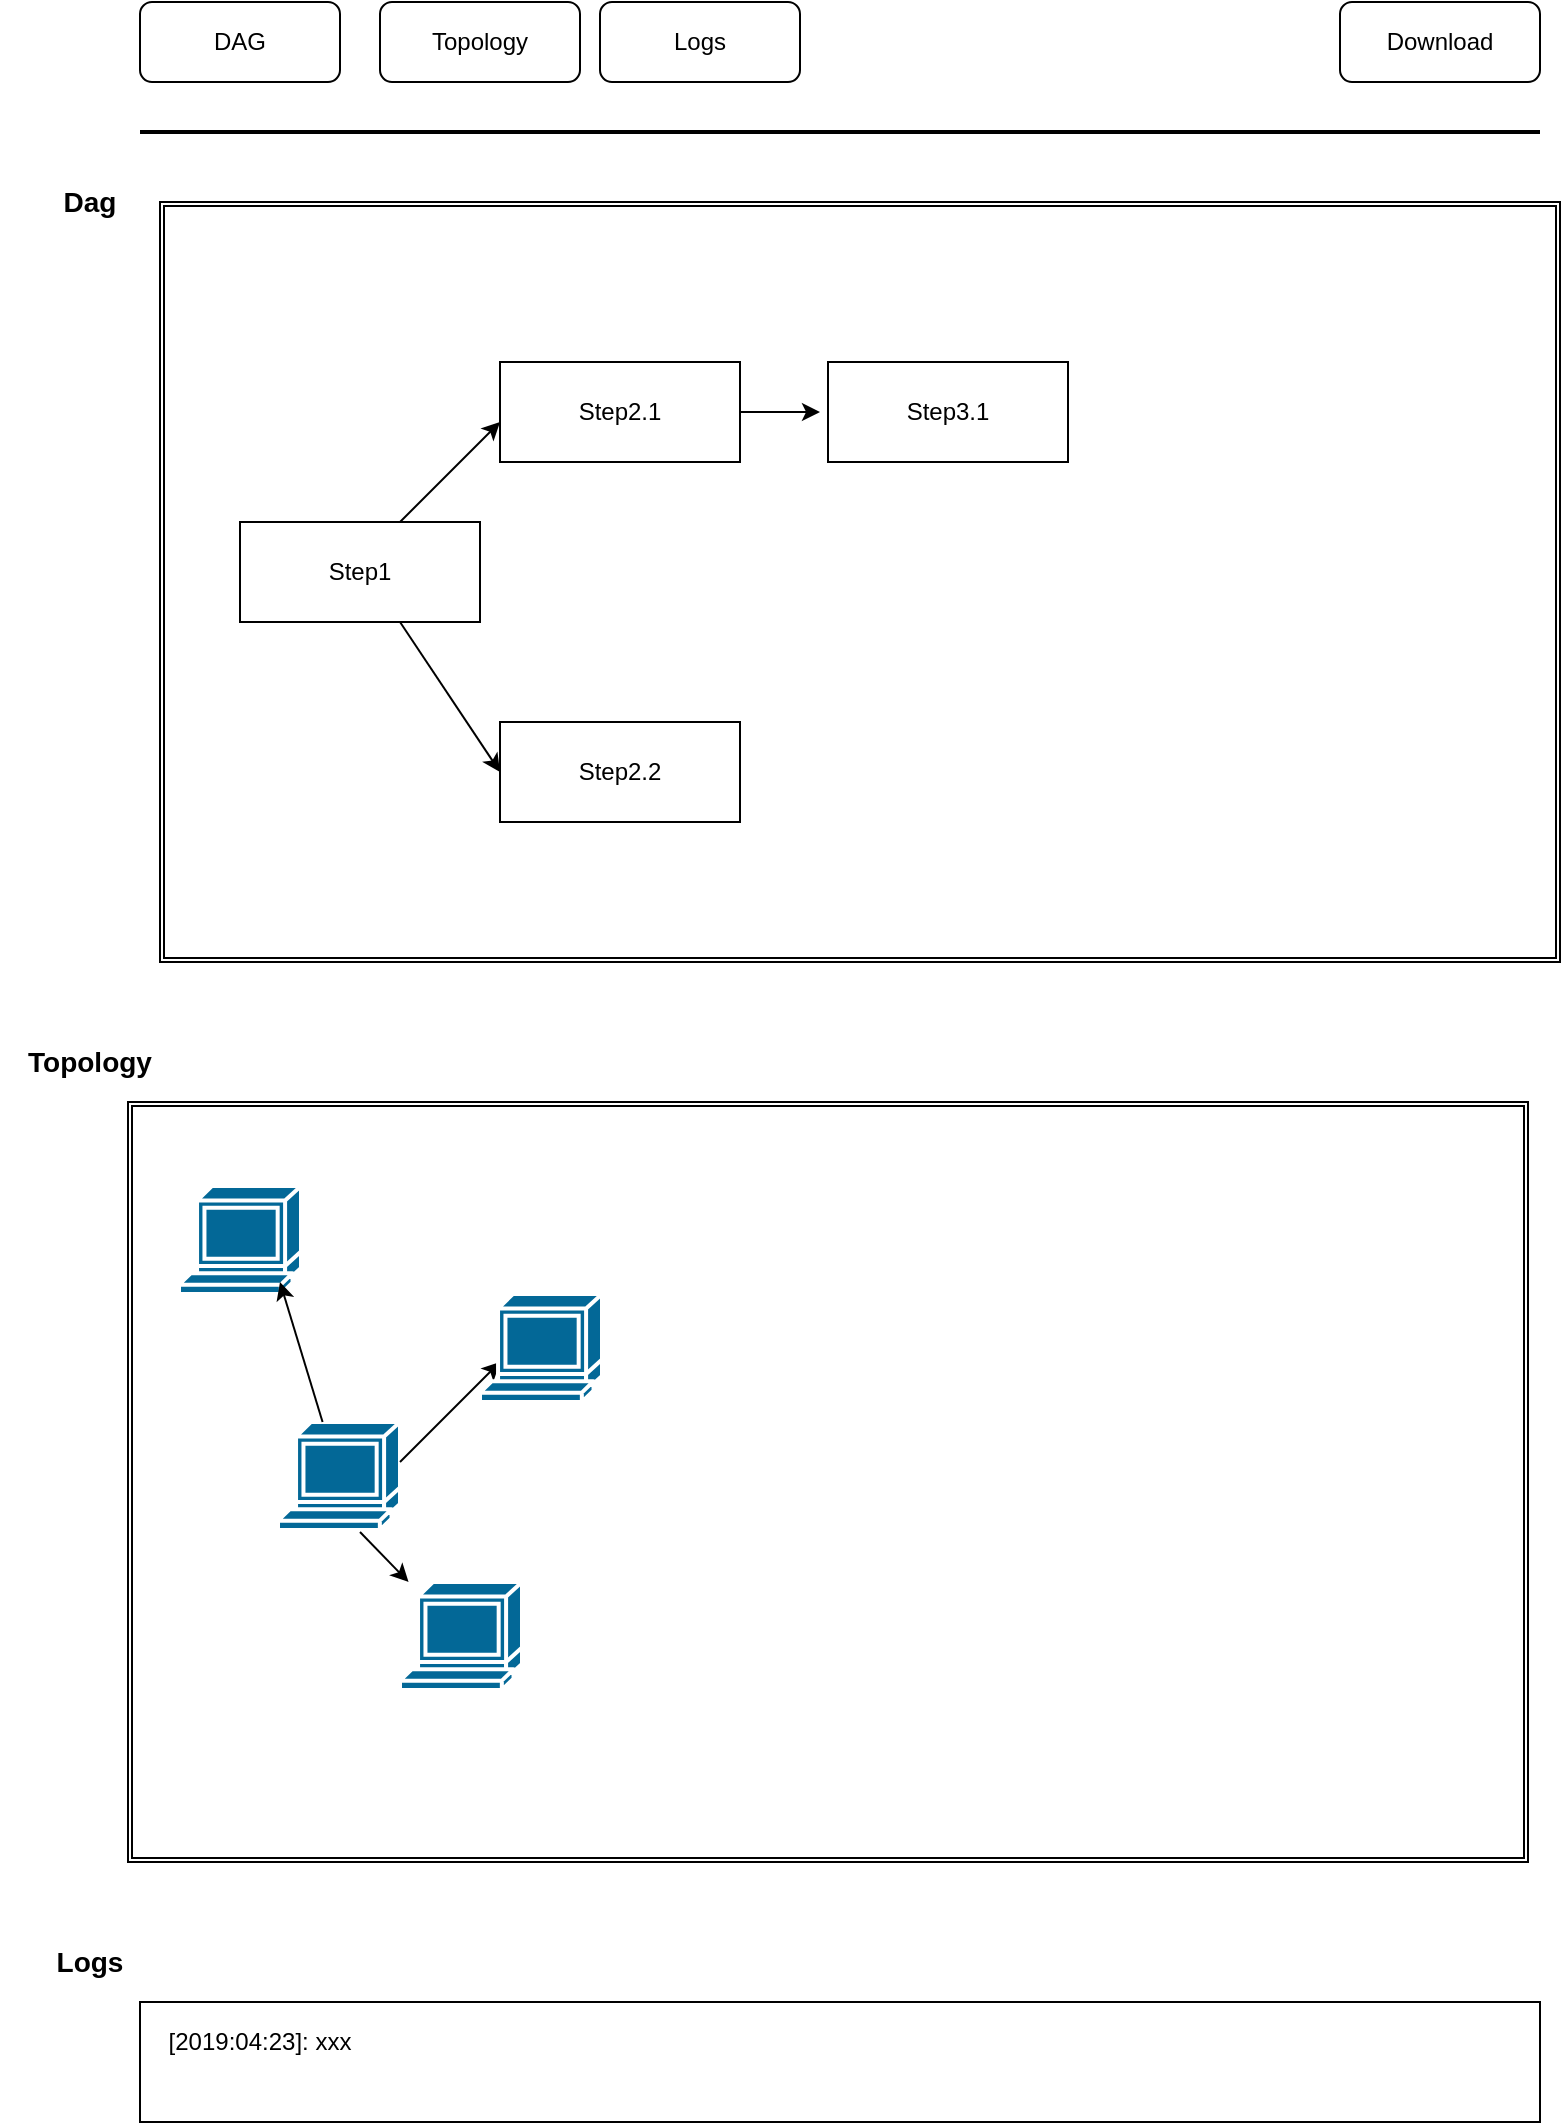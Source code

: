 <mxfile version="13.7.3" type="device"><diagram id="LvQrFxXMUgcsoijLe08O" name="第 1 页"><mxGraphModel dx="1038" dy="607" grid="1" gridSize="10" guides="1" tooltips="1" connect="1" arrows="1" fold="1" page="1" pageScale="1" pageWidth="827" pageHeight="1169" math="0" shadow="0"><root><mxCell id="0"/><mxCell id="1" parent="0"/><mxCell id="3wBE9KeFsdYfX4wpjhKL-1" value="DAG" style="rounded=1;whiteSpace=wrap;html=1;" vertex="1" parent="1"><mxGeometry x="70" y="90" width="100" height="40" as="geometry"/></mxCell><mxCell id="3wBE9KeFsdYfX4wpjhKL-2" value="" style="line;strokeWidth=2;html=1;" vertex="1" parent="1"><mxGeometry x="70" y="150" width="700" height="10" as="geometry"/></mxCell><mxCell id="3wBE9KeFsdYfX4wpjhKL-3" value="Logs" style="rounded=1;whiteSpace=wrap;html=1;" vertex="1" parent="1"><mxGeometry x="300" y="90" width="100" height="40" as="geometry"/></mxCell><mxCell id="3wBE9KeFsdYfX4wpjhKL-4" value="Topology" style="rounded=1;whiteSpace=wrap;html=1;" vertex="1" parent="1"><mxGeometry x="190" y="90" width="100" height="40" as="geometry"/></mxCell><mxCell id="3wBE9KeFsdYfX4wpjhKL-5" value="Download" style="rounded=1;whiteSpace=wrap;html=1;" vertex="1" parent="1"><mxGeometry x="670" y="90" width="100" height="40" as="geometry"/></mxCell><mxCell id="3wBE9KeFsdYfX4wpjhKL-7" value="" style="shape=ext;double=1;rounded=0;whiteSpace=wrap;html=1;" vertex="1" parent="1"><mxGeometry x="80" y="190" width="700" height="380" as="geometry"/></mxCell><mxCell id="3wBE9KeFsdYfX4wpjhKL-8" value="" style="shape=ext;double=1;rounded=0;whiteSpace=wrap;html=1;" vertex="1" parent="1"><mxGeometry x="64" y="640" width="700" height="380" as="geometry"/></mxCell><mxCell id="3wBE9KeFsdYfX4wpjhKL-9" value="Step1" style="rounded=0;whiteSpace=wrap;html=1;" vertex="1" parent="1"><mxGeometry x="120" y="350" width="120" height="50" as="geometry"/></mxCell><mxCell id="3wBE9KeFsdYfX4wpjhKL-10" value="Step2.2" style="rounded=0;whiteSpace=wrap;html=1;" vertex="1" parent="1"><mxGeometry x="250" y="450" width="120" height="50" as="geometry"/></mxCell><mxCell id="3wBE9KeFsdYfX4wpjhKL-11" value="Step2.1" style="rounded=0;whiteSpace=wrap;html=1;" vertex="1" parent="1"><mxGeometry x="250" y="270" width="120" height="50" as="geometry"/></mxCell><mxCell id="3wBE9KeFsdYfX4wpjhKL-17" value="" style="endArrow=classic;html=1;" edge="1" parent="1"><mxGeometry width="50" height="50" relative="1" as="geometry"><mxPoint x="200" y="350" as="sourcePoint"/><mxPoint x="250" y="300" as="targetPoint"/></mxGeometry></mxCell><mxCell id="3wBE9KeFsdYfX4wpjhKL-18" value="" style="endArrow=classic;html=1;entryX=0;entryY=0.5;entryDx=0;entryDy=0;" edge="1" parent="1" target="3wBE9KeFsdYfX4wpjhKL-10"><mxGeometry width="50" height="50" relative="1" as="geometry"><mxPoint x="200" y="400" as="sourcePoint"/><mxPoint x="250" y="350" as="targetPoint"/></mxGeometry></mxCell><mxCell id="3wBE9KeFsdYfX4wpjhKL-19" value="&lt;b&gt;&lt;font style=&quot;font-size: 14px&quot;&gt;Dag&lt;/font&gt;&lt;/b&gt;" style="text;html=1;strokeColor=none;fillColor=none;align=center;verticalAlign=middle;whiteSpace=wrap;rounded=0;" vertex="1" parent="1"><mxGeometry y="170" width="90" height="40" as="geometry"/></mxCell><mxCell id="3wBE9KeFsdYfX4wpjhKL-21" value="" style="endArrow=classic;html=1;exitX=1;exitY=0.5;exitDx=0;exitDy=0;" edge="1" parent="1" source="3wBE9KeFsdYfX4wpjhKL-11"><mxGeometry width="50" height="50" relative="1" as="geometry"><mxPoint x="380" y="290" as="sourcePoint"/><mxPoint x="410" y="295" as="targetPoint"/></mxGeometry></mxCell><mxCell id="3wBE9KeFsdYfX4wpjhKL-22" value="Step3.1" style="rounded=0;whiteSpace=wrap;html=1;" vertex="1" parent="1"><mxGeometry x="414" y="270" width="120" height="50" as="geometry"/></mxCell><mxCell id="3wBE9KeFsdYfX4wpjhKL-23" value="&lt;b&gt;&lt;font style=&quot;font-size: 14px&quot;&gt;Topology&lt;/font&gt;&lt;/b&gt;" style="text;html=1;strokeColor=none;fillColor=none;align=center;verticalAlign=middle;whiteSpace=wrap;rounded=0;" vertex="1" parent="1"><mxGeometry y="600" width="90" height="40" as="geometry"/></mxCell><mxCell id="3wBE9KeFsdYfX4wpjhKL-24" value="" style="rounded=0;whiteSpace=wrap;html=1;" vertex="1" parent="1"><mxGeometry x="70" y="1090" width="700" height="60" as="geometry"/></mxCell><mxCell id="3wBE9KeFsdYfX4wpjhKL-25" value="&lt;b&gt;&lt;font style=&quot;font-size: 14px&quot;&gt;Logs&lt;/font&gt;&lt;/b&gt;" style="text;html=1;strokeColor=none;fillColor=none;align=center;verticalAlign=middle;whiteSpace=wrap;rounded=0;" vertex="1" parent="1"><mxGeometry y="1050" width="90" height="40" as="geometry"/></mxCell><mxCell id="3wBE9KeFsdYfX4wpjhKL-26" value="[2019:04:23]: xxx" style="text;html=1;strokeColor=none;fillColor=none;align=center;verticalAlign=middle;whiteSpace=wrap;rounded=0;" vertex="1" parent="1"><mxGeometry x="20" y="1100" width="220" height="20" as="geometry"/></mxCell><mxCell id="3wBE9KeFsdYfX4wpjhKL-28" value="" style="shape=mxgraph.cisco.computers_and_peripherals.terminal;html=1;pointerEvents=1;dashed=0;fillColor=#036897;strokeColor=#ffffff;strokeWidth=2;verticalLabelPosition=bottom;verticalAlign=top;align=center;outlineConnect=0;" vertex="1" parent="1"><mxGeometry x="139" y="800" width="61" height="54" as="geometry"/></mxCell><mxCell id="3wBE9KeFsdYfX4wpjhKL-29" value="" style="endArrow=classic;html=1;" edge="1" parent="1"><mxGeometry width="50" height="50" relative="1" as="geometry"><mxPoint x="200" y="820" as="sourcePoint"/><mxPoint x="250" y="770" as="targetPoint"/></mxGeometry></mxCell><mxCell id="3wBE9KeFsdYfX4wpjhKL-30" value="" style="shape=mxgraph.cisco.computers_and_peripherals.terminal;html=1;pointerEvents=1;dashed=0;fillColor=#036897;strokeColor=#ffffff;strokeWidth=2;verticalLabelPosition=bottom;verticalAlign=top;align=center;outlineConnect=0;" vertex="1" parent="1"><mxGeometry x="240" y="736" width="61" height="54" as="geometry"/></mxCell><mxCell id="3wBE9KeFsdYfX4wpjhKL-31" value="" style="shape=mxgraph.cisco.computers_and_peripherals.terminal;html=1;pointerEvents=1;dashed=0;fillColor=#036897;strokeColor=#ffffff;strokeWidth=2;verticalLabelPosition=bottom;verticalAlign=top;align=center;outlineConnect=0;" vertex="1" parent="1"><mxGeometry x="200" y="880" width="61" height="54" as="geometry"/></mxCell><mxCell id="3wBE9KeFsdYfX4wpjhKL-33" value="" style="shape=mxgraph.cisco.computers_and_peripherals.terminal;html=1;pointerEvents=1;dashed=0;fillColor=#036897;strokeColor=#ffffff;strokeWidth=2;verticalLabelPosition=bottom;verticalAlign=top;align=center;outlineConnect=0;" vertex="1" parent="1"><mxGeometry x="89.5" y="682" width="61" height="54" as="geometry"/></mxCell><mxCell id="3wBE9KeFsdYfX4wpjhKL-34" value="" style="endArrow=classic;html=1;" edge="1" parent="1" target="3wBE9KeFsdYfX4wpjhKL-31"><mxGeometry width="50" height="50" relative="1" as="geometry"><mxPoint x="180" y="855" as="sourcePoint"/><mxPoint x="230" y="805" as="targetPoint"/></mxGeometry></mxCell><mxCell id="3wBE9KeFsdYfX4wpjhKL-35" value="" style="endArrow=classic;html=1;" edge="1" parent="1" source="3wBE9KeFsdYfX4wpjhKL-28"><mxGeometry width="50" height="50" relative="1" as="geometry"><mxPoint x="90" y="780" as="sourcePoint"/><mxPoint x="140" y="730" as="targetPoint"/></mxGeometry></mxCell></root></mxGraphModel></diagram></mxfile>
